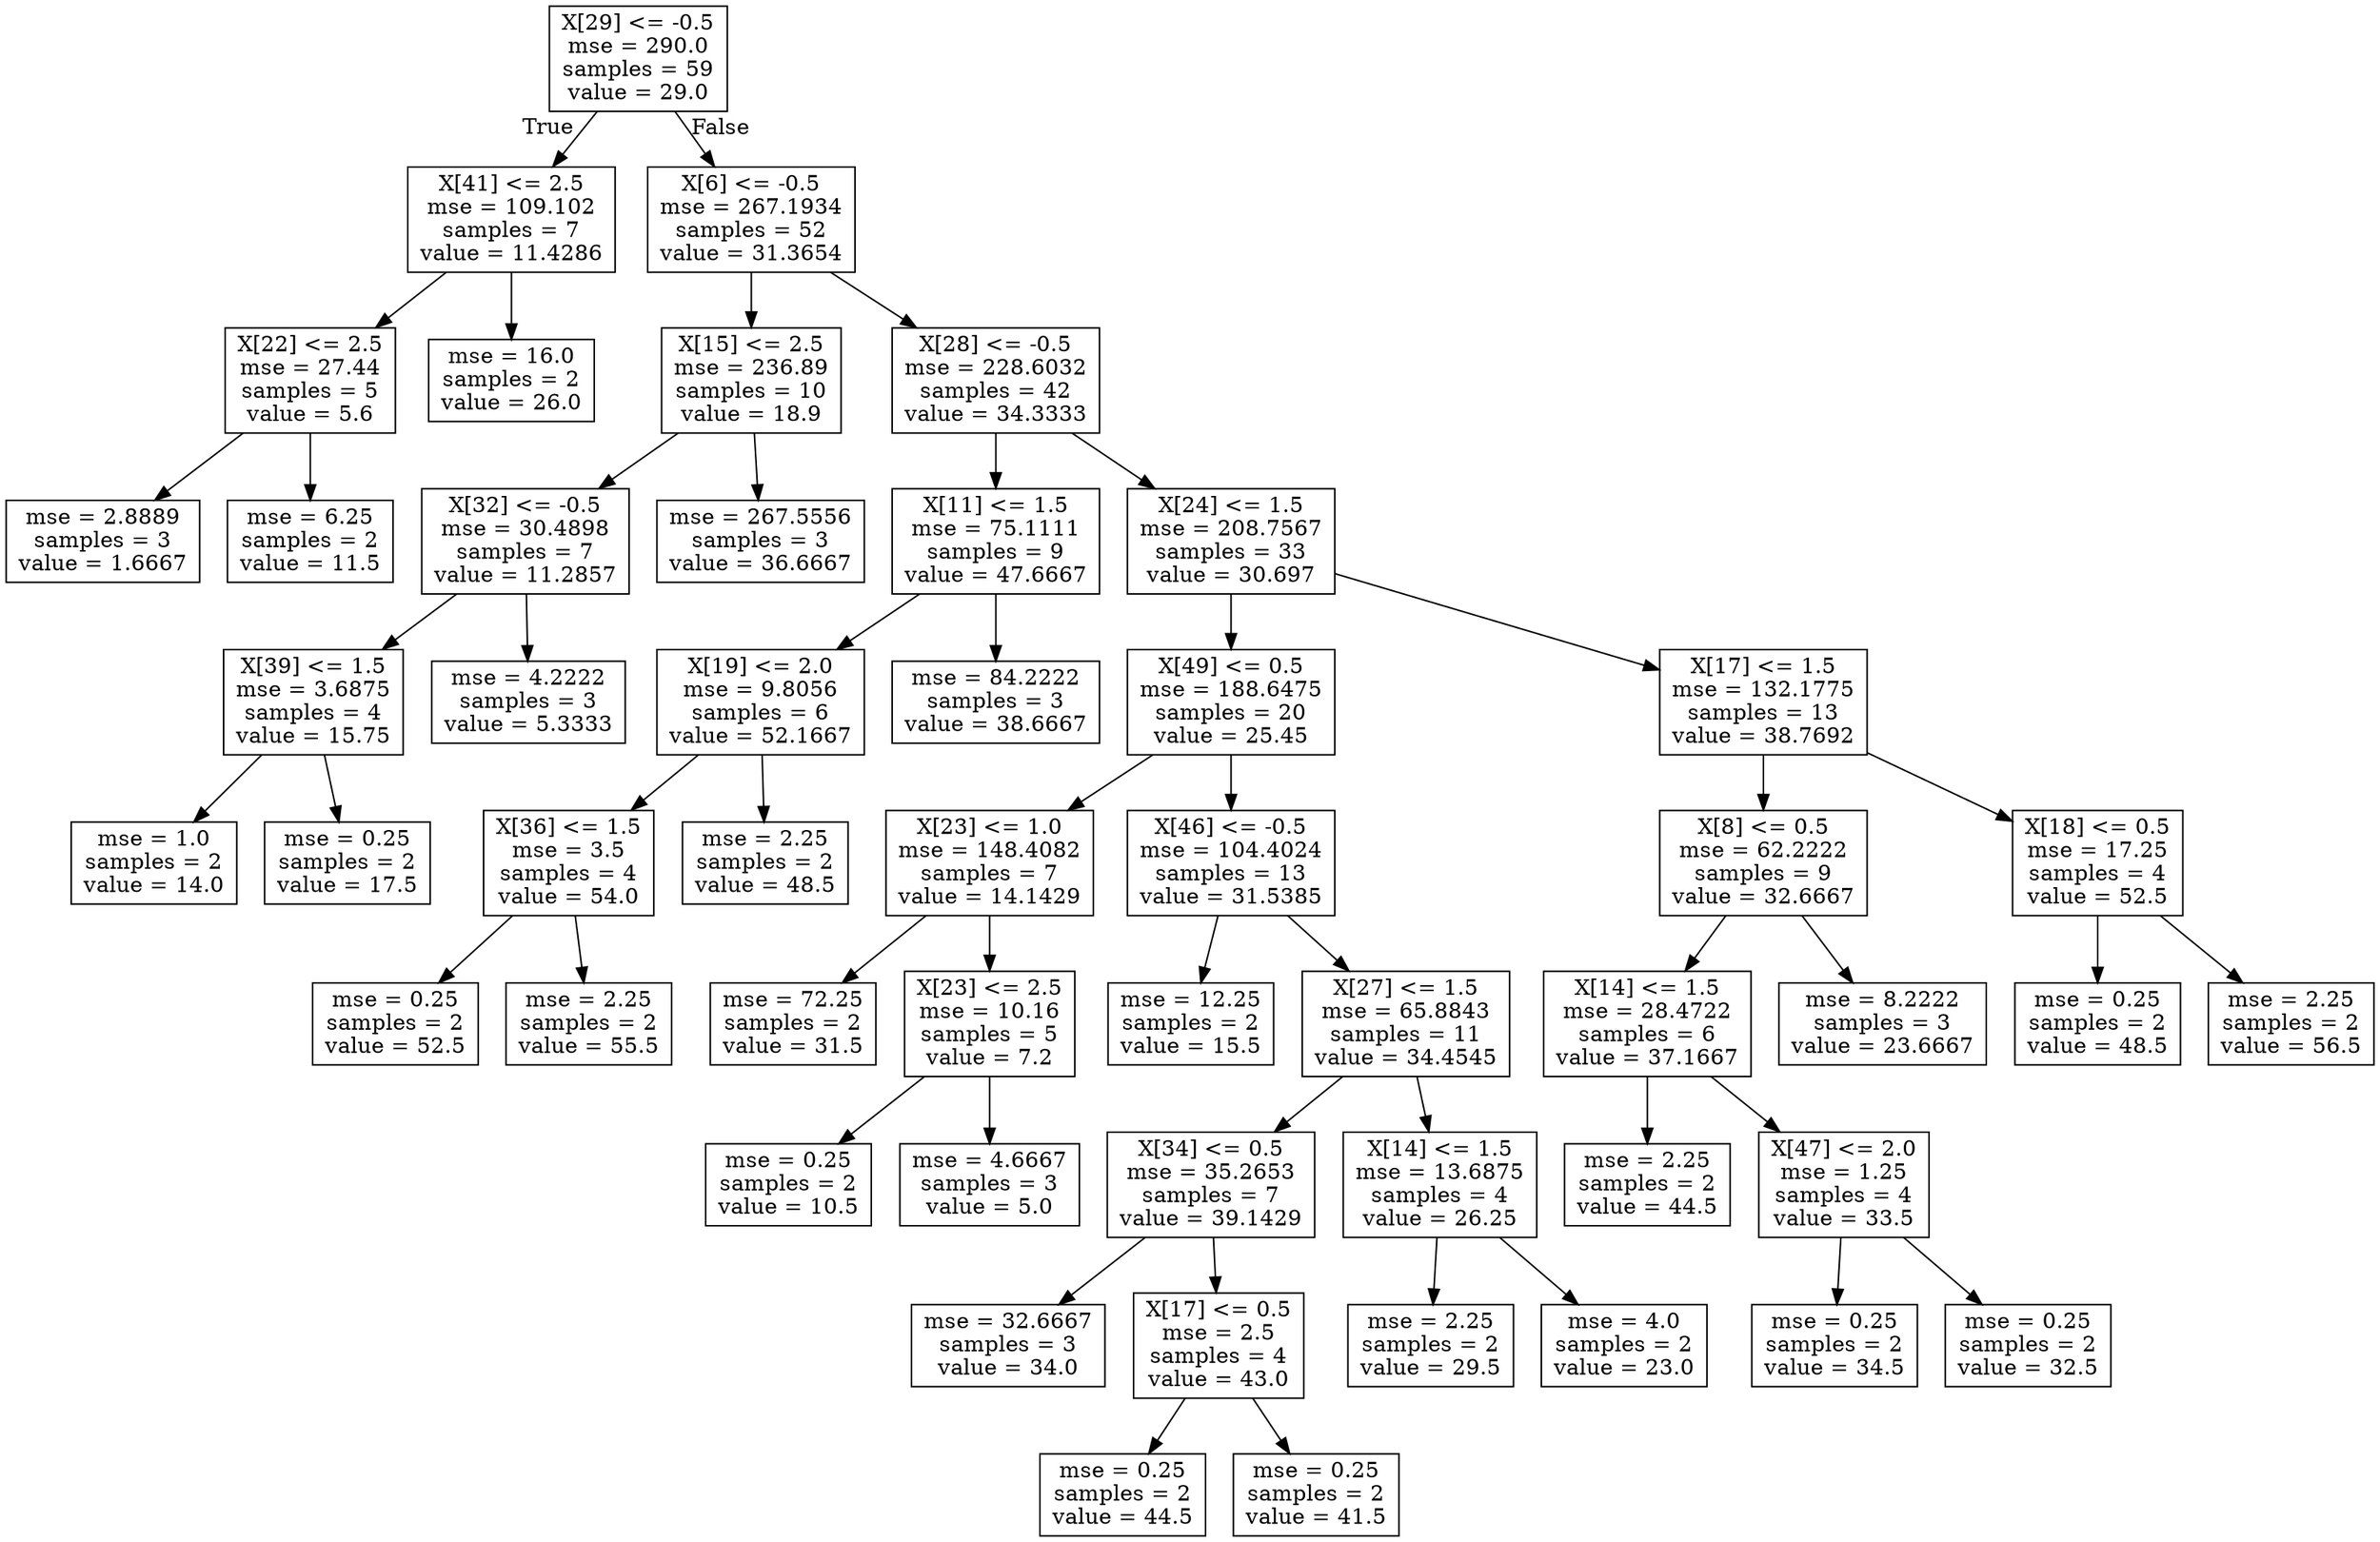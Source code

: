 digraph Tree {
node [shape=box] ;
0 [label="X[29] <= -0.5\nmse = 290.0\nsamples = 59\nvalue = 29.0"] ;
1 [label="X[41] <= 2.5\nmse = 109.102\nsamples = 7\nvalue = 11.4286"] ;
0 -> 1 [labeldistance=2.5, labelangle=45, headlabel="True"] ;
2 [label="X[22] <= 2.5\nmse = 27.44\nsamples = 5\nvalue = 5.6"] ;
1 -> 2 ;
3 [label="mse = 2.8889\nsamples = 3\nvalue = 1.6667"] ;
2 -> 3 ;
4 [label="mse = 6.25\nsamples = 2\nvalue = 11.5"] ;
2 -> 4 ;
5 [label="mse = 16.0\nsamples = 2\nvalue = 26.0"] ;
1 -> 5 ;
6 [label="X[6] <= -0.5\nmse = 267.1934\nsamples = 52\nvalue = 31.3654"] ;
0 -> 6 [labeldistance=2.5, labelangle=-45, headlabel="False"] ;
7 [label="X[15] <= 2.5\nmse = 236.89\nsamples = 10\nvalue = 18.9"] ;
6 -> 7 ;
8 [label="X[32] <= -0.5\nmse = 30.4898\nsamples = 7\nvalue = 11.2857"] ;
7 -> 8 ;
9 [label="X[39] <= 1.5\nmse = 3.6875\nsamples = 4\nvalue = 15.75"] ;
8 -> 9 ;
10 [label="mse = 1.0\nsamples = 2\nvalue = 14.0"] ;
9 -> 10 ;
11 [label="mse = 0.25\nsamples = 2\nvalue = 17.5"] ;
9 -> 11 ;
12 [label="mse = 4.2222\nsamples = 3\nvalue = 5.3333"] ;
8 -> 12 ;
13 [label="mse = 267.5556\nsamples = 3\nvalue = 36.6667"] ;
7 -> 13 ;
14 [label="X[28] <= -0.5\nmse = 228.6032\nsamples = 42\nvalue = 34.3333"] ;
6 -> 14 ;
15 [label="X[11] <= 1.5\nmse = 75.1111\nsamples = 9\nvalue = 47.6667"] ;
14 -> 15 ;
16 [label="X[19] <= 2.0\nmse = 9.8056\nsamples = 6\nvalue = 52.1667"] ;
15 -> 16 ;
17 [label="X[36] <= 1.5\nmse = 3.5\nsamples = 4\nvalue = 54.0"] ;
16 -> 17 ;
18 [label="mse = 0.25\nsamples = 2\nvalue = 52.5"] ;
17 -> 18 ;
19 [label="mse = 2.25\nsamples = 2\nvalue = 55.5"] ;
17 -> 19 ;
20 [label="mse = 2.25\nsamples = 2\nvalue = 48.5"] ;
16 -> 20 ;
21 [label="mse = 84.2222\nsamples = 3\nvalue = 38.6667"] ;
15 -> 21 ;
22 [label="X[24] <= 1.5\nmse = 208.7567\nsamples = 33\nvalue = 30.697"] ;
14 -> 22 ;
23 [label="X[49] <= 0.5\nmse = 188.6475\nsamples = 20\nvalue = 25.45"] ;
22 -> 23 ;
24 [label="X[23] <= 1.0\nmse = 148.4082\nsamples = 7\nvalue = 14.1429"] ;
23 -> 24 ;
25 [label="mse = 72.25\nsamples = 2\nvalue = 31.5"] ;
24 -> 25 ;
26 [label="X[23] <= 2.5\nmse = 10.16\nsamples = 5\nvalue = 7.2"] ;
24 -> 26 ;
27 [label="mse = 0.25\nsamples = 2\nvalue = 10.5"] ;
26 -> 27 ;
28 [label="mse = 4.6667\nsamples = 3\nvalue = 5.0"] ;
26 -> 28 ;
29 [label="X[46] <= -0.5\nmse = 104.4024\nsamples = 13\nvalue = 31.5385"] ;
23 -> 29 ;
30 [label="mse = 12.25\nsamples = 2\nvalue = 15.5"] ;
29 -> 30 ;
31 [label="X[27] <= 1.5\nmse = 65.8843\nsamples = 11\nvalue = 34.4545"] ;
29 -> 31 ;
32 [label="X[34] <= 0.5\nmse = 35.2653\nsamples = 7\nvalue = 39.1429"] ;
31 -> 32 ;
33 [label="mse = 32.6667\nsamples = 3\nvalue = 34.0"] ;
32 -> 33 ;
34 [label="X[17] <= 0.5\nmse = 2.5\nsamples = 4\nvalue = 43.0"] ;
32 -> 34 ;
35 [label="mse = 0.25\nsamples = 2\nvalue = 44.5"] ;
34 -> 35 ;
36 [label="mse = 0.25\nsamples = 2\nvalue = 41.5"] ;
34 -> 36 ;
37 [label="X[14] <= 1.5\nmse = 13.6875\nsamples = 4\nvalue = 26.25"] ;
31 -> 37 ;
38 [label="mse = 2.25\nsamples = 2\nvalue = 29.5"] ;
37 -> 38 ;
39 [label="mse = 4.0\nsamples = 2\nvalue = 23.0"] ;
37 -> 39 ;
40 [label="X[17] <= 1.5\nmse = 132.1775\nsamples = 13\nvalue = 38.7692"] ;
22 -> 40 ;
41 [label="X[8] <= 0.5\nmse = 62.2222\nsamples = 9\nvalue = 32.6667"] ;
40 -> 41 ;
42 [label="X[14] <= 1.5\nmse = 28.4722\nsamples = 6\nvalue = 37.1667"] ;
41 -> 42 ;
43 [label="mse = 2.25\nsamples = 2\nvalue = 44.5"] ;
42 -> 43 ;
44 [label="X[47] <= 2.0\nmse = 1.25\nsamples = 4\nvalue = 33.5"] ;
42 -> 44 ;
45 [label="mse = 0.25\nsamples = 2\nvalue = 34.5"] ;
44 -> 45 ;
46 [label="mse = 0.25\nsamples = 2\nvalue = 32.5"] ;
44 -> 46 ;
47 [label="mse = 8.2222\nsamples = 3\nvalue = 23.6667"] ;
41 -> 47 ;
48 [label="X[18] <= 0.5\nmse = 17.25\nsamples = 4\nvalue = 52.5"] ;
40 -> 48 ;
49 [label="mse = 0.25\nsamples = 2\nvalue = 48.5"] ;
48 -> 49 ;
50 [label="mse = 2.25\nsamples = 2\nvalue = 56.5"] ;
48 -> 50 ;
}